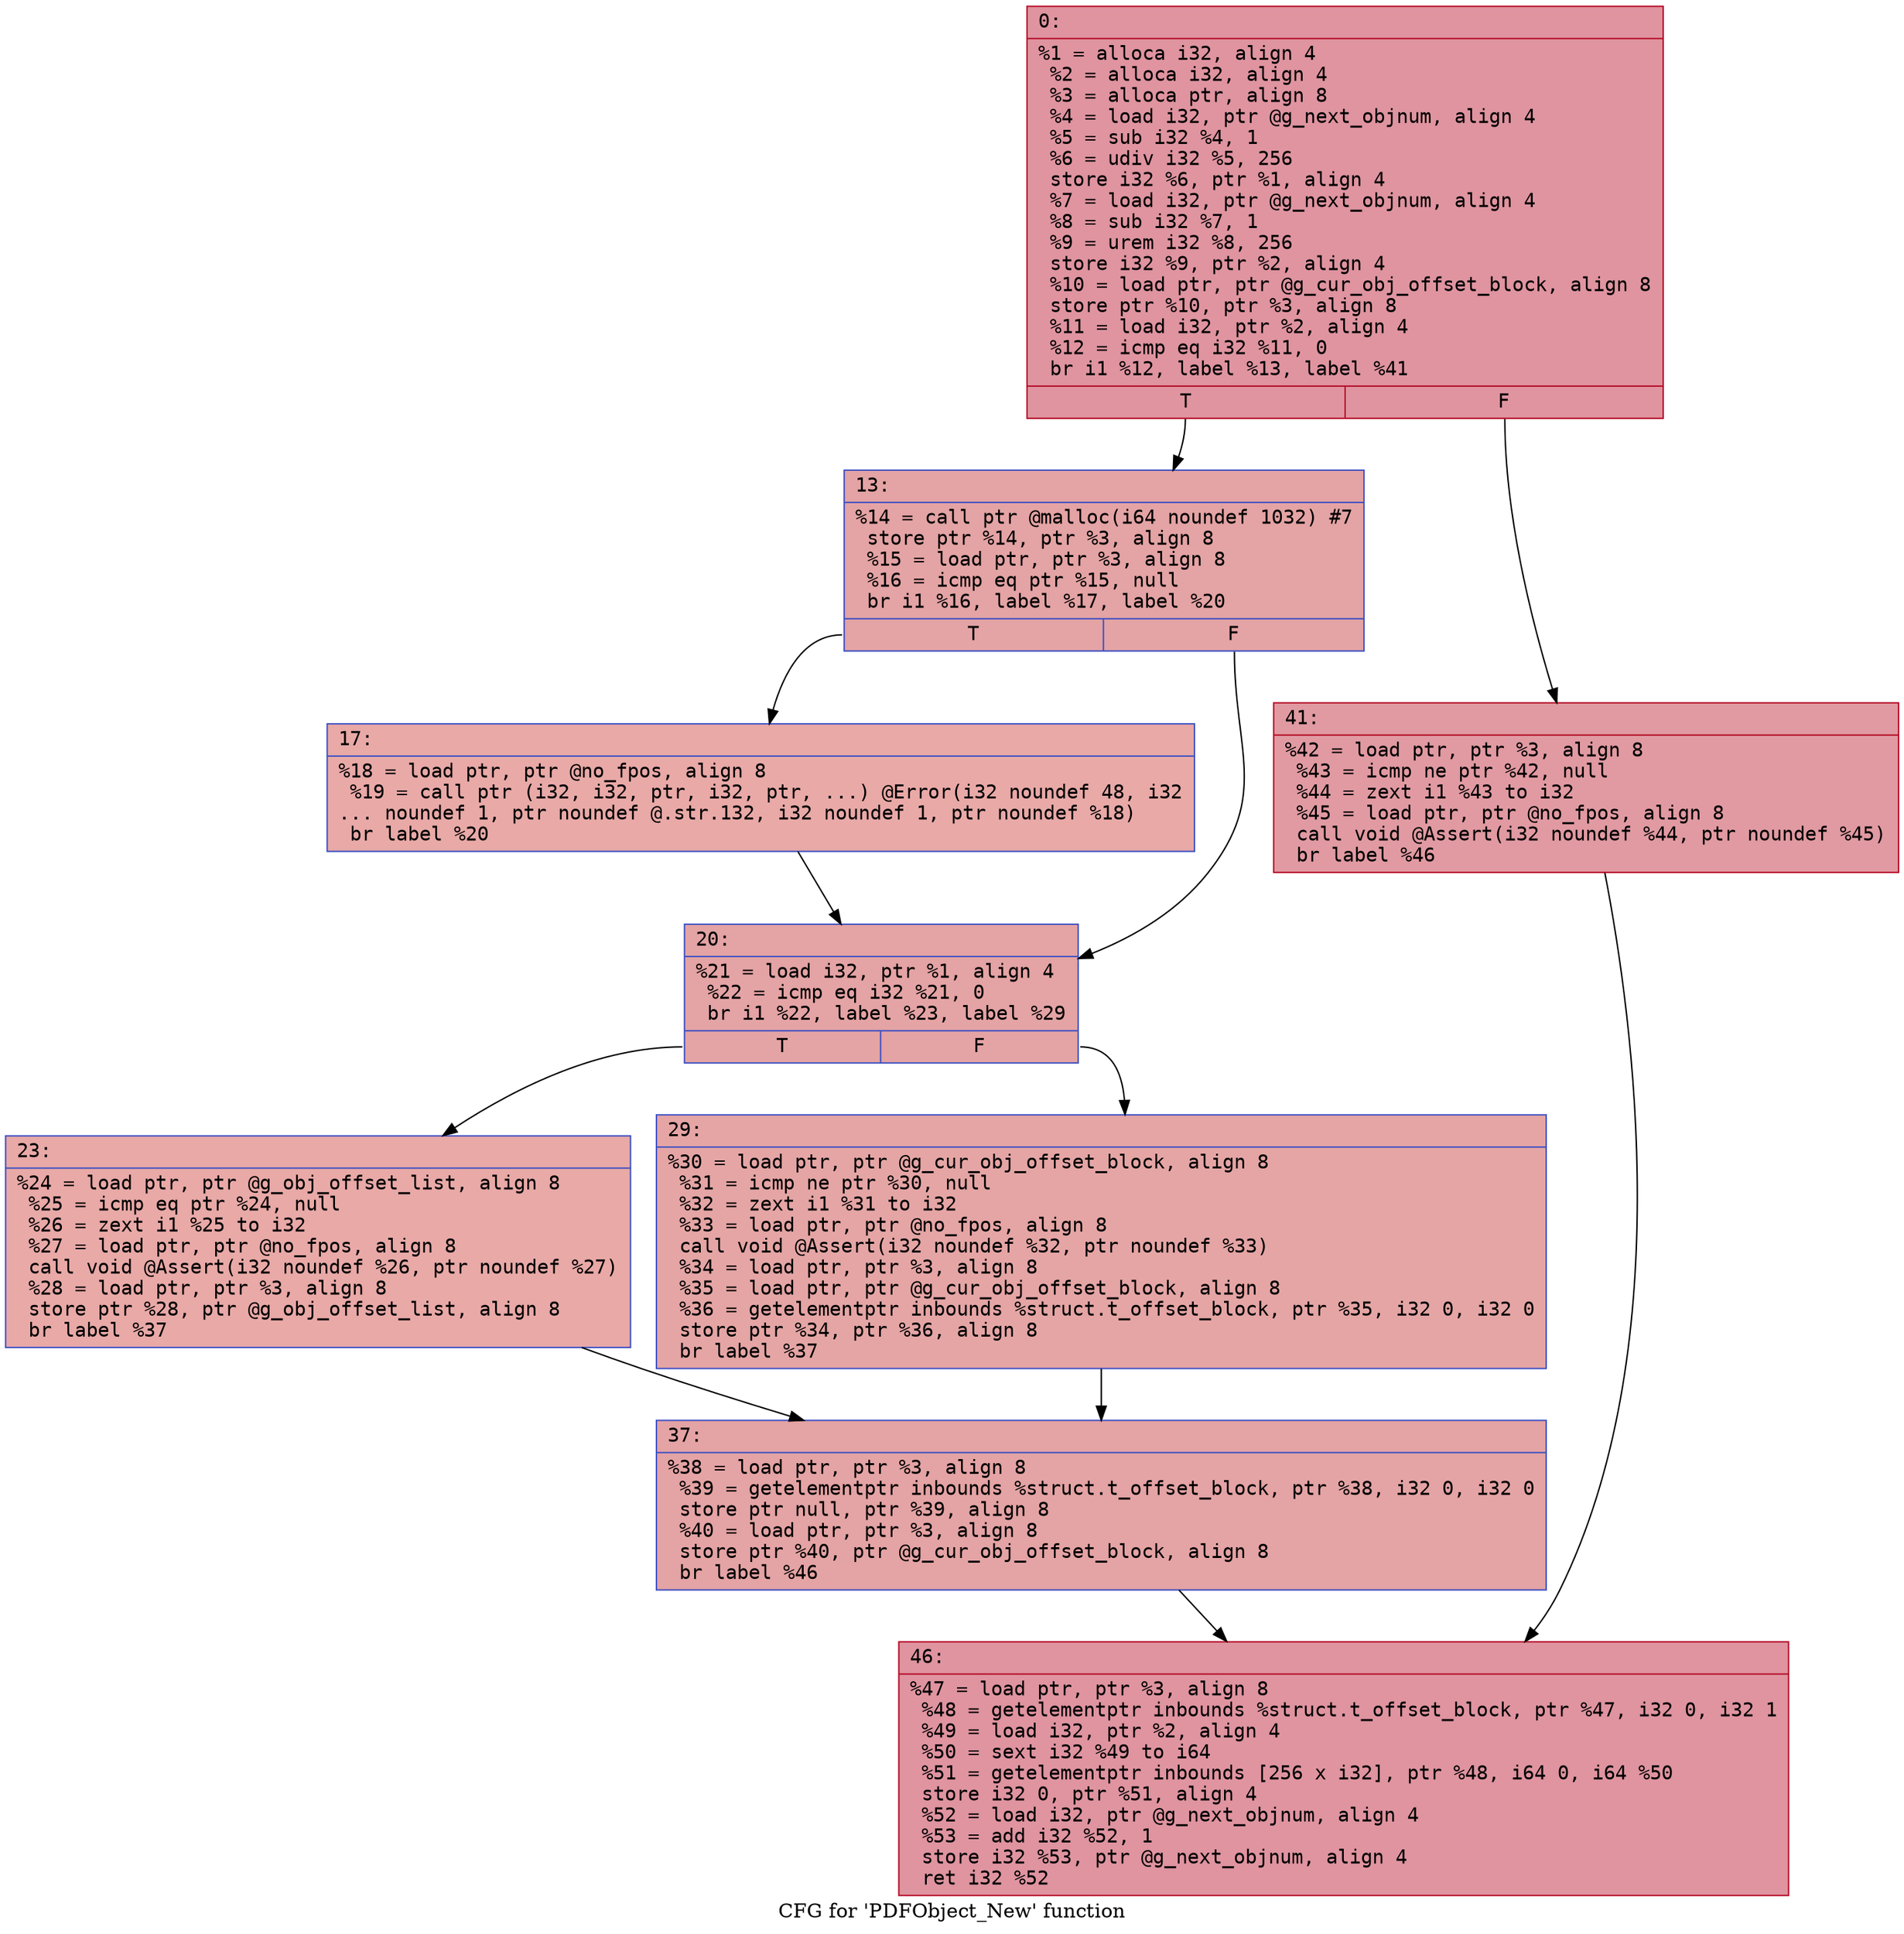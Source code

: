 digraph "CFG for 'PDFObject_New' function" {
	label="CFG for 'PDFObject_New' function";

	Node0x600000532030 [shape=record,color="#b70d28ff", style=filled, fillcolor="#b70d2870" fontname="Courier",label="{0:\l|  %1 = alloca i32, align 4\l  %2 = alloca i32, align 4\l  %3 = alloca ptr, align 8\l  %4 = load i32, ptr @g_next_objnum, align 4\l  %5 = sub i32 %4, 1\l  %6 = udiv i32 %5, 256\l  store i32 %6, ptr %1, align 4\l  %7 = load i32, ptr @g_next_objnum, align 4\l  %8 = sub i32 %7, 1\l  %9 = urem i32 %8, 256\l  store i32 %9, ptr %2, align 4\l  %10 = load ptr, ptr @g_cur_obj_offset_block, align 8\l  store ptr %10, ptr %3, align 8\l  %11 = load i32, ptr %2, align 4\l  %12 = icmp eq i32 %11, 0\l  br i1 %12, label %13, label %41\l|{<s0>T|<s1>F}}"];
	Node0x600000532030:s0 -> Node0x600000532080[tooltip="0 -> 13\nProbability 37.50%" ];
	Node0x600000532030:s1 -> Node0x600000532260[tooltip="0 -> 41\nProbability 62.50%" ];
	Node0x600000532080 [shape=record,color="#3d50c3ff", style=filled, fillcolor="#c32e3170" fontname="Courier",label="{13:\l|  %14 = call ptr @malloc(i64 noundef 1032) #7\l  store ptr %14, ptr %3, align 8\l  %15 = load ptr, ptr %3, align 8\l  %16 = icmp eq ptr %15, null\l  br i1 %16, label %17, label %20\l|{<s0>T|<s1>F}}"];
	Node0x600000532080:s0 -> Node0x6000005320d0[tooltip="13 -> 17\nProbability 37.50%" ];
	Node0x600000532080:s1 -> Node0x600000532120[tooltip="13 -> 20\nProbability 62.50%" ];
	Node0x6000005320d0 [shape=record,color="#3d50c3ff", style=filled, fillcolor="#ca3b3770" fontname="Courier",label="{17:\l|  %18 = load ptr, ptr @no_fpos, align 8\l  %19 = call ptr (i32, i32, ptr, i32, ptr, ...) @Error(i32 noundef 48, i32\l... noundef 1, ptr noundef @.str.132, i32 noundef 1, ptr noundef %18)\l  br label %20\l}"];
	Node0x6000005320d0 -> Node0x600000532120[tooltip="17 -> 20\nProbability 100.00%" ];
	Node0x600000532120 [shape=record,color="#3d50c3ff", style=filled, fillcolor="#c32e3170" fontname="Courier",label="{20:\l|  %21 = load i32, ptr %1, align 4\l  %22 = icmp eq i32 %21, 0\l  br i1 %22, label %23, label %29\l|{<s0>T|<s1>F}}"];
	Node0x600000532120:s0 -> Node0x600000532170[tooltip="20 -> 23\nProbability 37.50%" ];
	Node0x600000532120:s1 -> Node0x6000005321c0[tooltip="20 -> 29\nProbability 62.50%" ];
	Node0x600000532170 [shape=record,color="#3d50c3ff", style=filled, fillcolor="#ca3b3770" fontname="Courier",label="{23:\l|  %24 = load ptr, ptr @g_obj_offset_list, align 8\l  %25 = icmp eq ptr %24, null\l  %26 = zext i1 %25 to i32\l  %27 = load ptr, ptr @no_fpos, align 8\l  call void @Assert(i32 noundef %26, ptr noundef %27)\l  %28 = load ptr, ptr %3, align 8\l  store ptr %28, ptr @g_obj_offset_list, align 8\l  br label %37\l}"];
	Node0x600000532170 -> Node0x600000532210[tooltip="23 -> 37\nProbability 100.00%" ];
	Node0x6000005321c0 [shape=record,color="#3d50c3ff", style=filled, fillcolor="#c5333470" fontname="Courier",label="{29:\l|  %30 = load ptr, ptr @g_cur_obj_offset_block, align 8\l  %31 = icmp ne ptr %30, null\l  %32 = zext i1 %31 to i32\l  %33 = load ptr, ptr @no_fpos, align 8\l  call void @Assert(i32 noundef %32, ptr noundef %33)\l  %34 = load ptr, ptr %3, align 8\l  %35 = load ptr, ptr @g_cur_obj_offset_block, align 8\l  %36 = getelementptr inbounds %struct.t_offset_block, ptr %35, i32 0, i32 0\l  store ptr %34, ptr %36, align 8\l  br label %37\l}"];
	Node0x6000005321c0 -> Node0x600000532210[tooltip="29 -> 37\nProbability 100.00%" ];
	Node0x600000532210 [shape=record,color="#3d50c3ff", style=filled, fillcolor="#c32e3170" fontname="Courier",label="{37:\l|  %38 = load ptr, ptr %3, align 8\l  %39 = getelementptr inbounds %struct.t_offset_block, ptr %38, i32 0, i32 0\l  store ptr null, ptr %39, align 8\l  %40 = load ptr, ptr %3, align 8\l  store ptr %40, ptr @g_cur_obj_offset_block, align 8\l  br label %46\l}"];
	Node0x600000532210 -> Node0x6000005322b0[tooltip="37 -> 46\nProbability 100.00%" ];
	Node0x600000532260 [shape=record,color="#b70d28ff", style=filled, fillcolor="#bb1b2c70" fontname="Courier",label="{41:\l|  %42 = load ptr, ptr %3, align 8\l  %43 = icmp ne ptr %42, null\l  %44 = zext i1 %43 to i32\l  %45 = load ptr, ptr @no_fpos, align 8\l  call void @Assert(i32 noundef %44, ptr noundef %45)\l  br label %46\l}"];
	Node0x600000532260 -> Node0x6000005322b0[tooltip="41 -> 46\nProbability 100.00%" ];
	Node0x6000005322b0 [shape=record,color="#b70d28ff", style=filled, fillcolor="#b70d2870" fontname="Courier",label="{46:\l|  %47 = load ptr, ptr %3, align 8\l  %48 = getelementptr inbounds %struct.t_offset_block, ptr %47, i32 0, i32 1\l  %49 = load i32, ptr %2, align 4\l  %50 = sext i32 %49 to i64\l  %51 = getelementptr inbounds [256 x i32], ptr %48, i64 0, i64 %50\l  store i32 0, ptr %51, align 4\l  %52 = load i32, ptr @g_next_objnum, align 4\l  %53 = add i32 %52, 1\l  store i32 %53, ptr @g_next_objnum, align 4\l  ret i32 %52\l}"];
}
